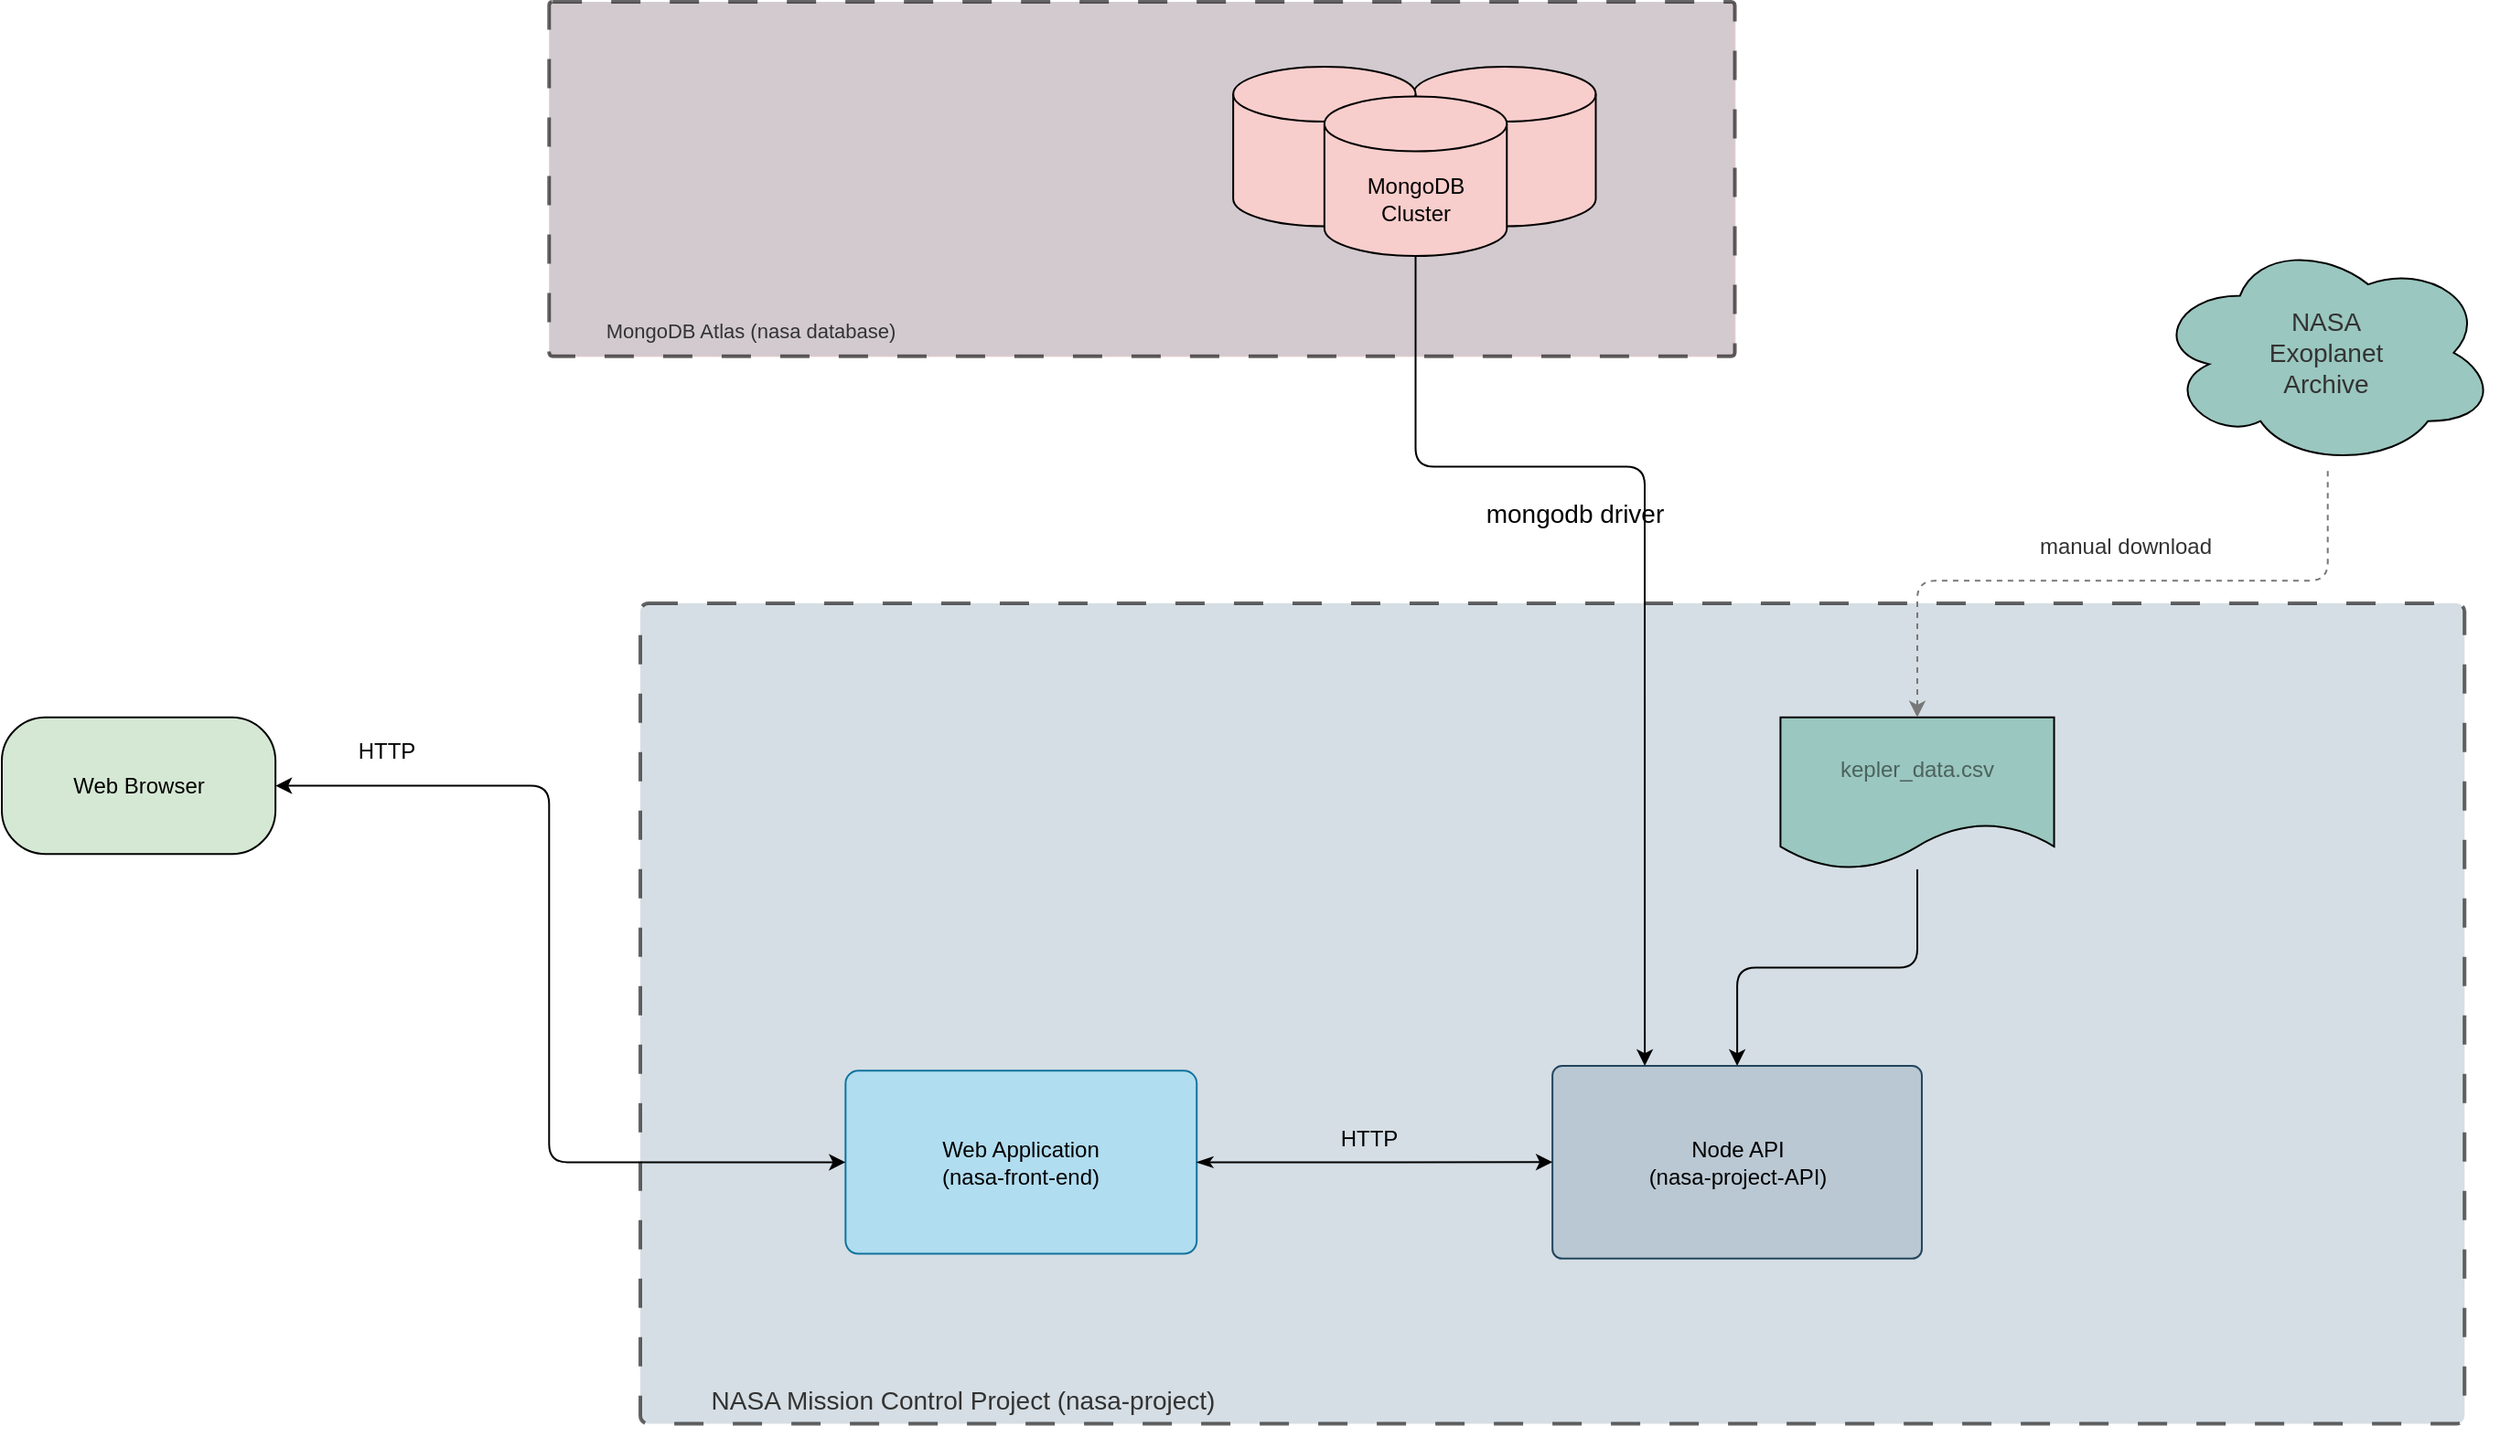 <mxfile version="21.0.6" type="device"><diagram name="Page-1" id="Y1sUBac2ZzzmirDbOUTq"><mxGraphModel dx="3533" dy="2663" grid="1" gridSize="10" guides="1" tooltips="1" connect="1" arrows="1" fold="1" page="1" pageScale="1" pageWidth="827" pageHeight="1169" math="0" shadow="0"><root><mxCell id="0"/><mxCell id="1" parent="0"/><mxCell id="j5U2DszLzhsakEDKjTQy-6" value="" style="rounded=1;whiteSpace=wrap;html=1;dashed=1;strokeWidth=2;fillColor=#bac8d3;strokeColor=#000000;opacity=60;arcSize=1;dashPattern=8 8;" parent="1" vertex="1"><mxGeometry x="-339.003" y="-65.944" width="997.133" height="448.712" as="geometry"/></mxCell><mxCell id="j5U2DszLzhsakEDKjTQy-1" value="Web Application&lt;br&gt;(nasa-front-end)" style="rounded=1;whiteSpace=wrap;html=1;fillColor=#b1ddf0;strokeColor=#10739e;arcSize=7;" parent="1" vertex="1"><mxGeometry x="-226.826" y="189.635" width="191.948" height="100.15" as="geometry"/></mxCell><mxCell id="j5U2DszLzhsakEDKjTQy-2" value="Node API&lt;br&gt;(nasa-project-API)" style="rounded=1;whiteSpace=wrap;html=1;fillColor=#bac8d3;strokeColor=#23445d;arcSize=5;" parent="1" vertex="1"><mxGeometry x="159.563" y="187.03" width="201.92" height="105.348" as="geometry"/></mxCell><mxCell id="j5U2DszLzhsakEDKjTQy-3" style="edgeStyle=orthogonalEdgeStyle;rounded=1;orthogonalLoop=1;jettySize=auto;html=1;startArrow=classicThin;startFill=1;" parent="1" source="j5U2DszLzhsakEDKjTQy-1" target="j5U2DszLzhsakEDKjTQy-2" edge="1"><mxGeometry relative="1" as="geometry"/></mxCell><mxCell id="j5U2DszLzhsakEDKjTQy-4" value="HTTP" style="text;html=1;strokeColor=none;fillColor=none;align=center;verticalAlign=middle;whiteSpace=wrap;rounded=1;" parent="1" vertex="1"><mxGeometry x="22.458" y="208.269" width="74.785" height="37.393" as="geometry"/></mxCell><mxCell id="j5U2DszLzhsakEDKjTQy-7" value="NASA Mission Control Project (nasa-project)" style="text;html=1;strokeColor=none;fillColor=none;align=center;verticalAlign=middle;whiteSpace=wrap;rounded=1;fontSize=14;fontColor=#333333;" parent="1" vertex="1"><mxGeometry x="-336.51" y="351.607" width="348.997" height="37.393" as="geometry"/></mxCell><mxCell id="j5U2DszLzhsakEDKjTQy-9" style="edgeStyle=orthogonalEdgeStyle;rounded=1;orthogonalLoop=1;jettySize=auto;html=1;entryX=0;entryY=0.5;entryDx=0;entryDy=0;startArrow=classic;startFill=1;jumpStyle=sharp;" parent="1" source="j5U2DszLzhsakEDKjTQy-8" target="j5U2DszLzhsakEDKjTQy-1" edge="1"><mxGeometry relative="1" as="geometry"><Array as="points"><mxPoint x="-388.86" y="33.769"/><mxPoint x="-388.86" y="239.429"/></Array></mxGeometry></mxCell><mxCell id="j5U2DszLzhsakEDKjTQy-8" value="Web Browser" style="rounded=1;whiteSpace=wrap;html=1;strokeColor=#000000;strokeWidth=1;arcSize=32;fillColor=#d5e8d4;" parent="1" vertex="1"><mxGeometry x="-688" y="-3.623" width="149.57" height="74.785" as="geometry"/></mxCell><mxCell id="j5U2DszLzhsakEDKjTQy-11" value="HTTP" style="text;html=1;strokeColor=none;fillColor=none;align=center;verticalAlign=middle;whiteSpace=wrap;rounded=1;" parent="1" vertex="1"><mxGeometry x="-514.748" y="-3.623" width="74.785" height="37.393" as="geometry"/></mxCell><mxCell id="j5U2DszLzhsakEDKjTQy-14" style="edgeStyle=orthogonalEdgeStyle;rounded=1;orthogonalLoop=1;jettySize=auto;html=1;fontFamily=Helvetica;fontSize=14;" parent="1" source="j5U2DszLzhsakEDKjTQy-13" target="j5U2DszLzhsakEDKjTQy-2" edge="1"><mxGeometry relative="1" as="geometry"/></mxCell><mxCell id="j5U2DszLzhsakEDKjTQy-13" value="&lt;font face=&quot;Helvetica&quot; style=&quot;font-size: 12px;&quot;&gt;kepler_data.csv&lt;/font&gt;" style="shape=document;whiteSpace=wrap;html=1;boundedLbl=1;rounded=1;hachureGap=4;fontFamily=Architects Daughter;fontSource=https%3A%2F%2Ffonts.googleapis.com%2Fcss%3Ffamily%3DArchitects%2BDaughter;fontSize=12;fillColor=#9AC7BF;fontColor=#000000;textOpacity=50;" parent="1" vertex="1"><mxGeometry x="284.205" y="-3.623" width="149.57" height="83.099" as="geometry"/></mxCell><mxCell id="j5U2DszLzhsakEDKjTQy-15" value="NASA &lt;br style=&quot;font-size: 14px;&quot;&gt;Exoplanet&lt;br style=&quot;font-size: 14px;&quot;&gt;Archive" style="ellipse;shape=cloud;whiteSpace=wrap;html=1;sketch=0;fontFamily=Helvetica;fontSize=14;fillColor=#9AC7BF;fontColor=#333333;" parent="1" vertex="1"><mxGeometry x="488.617" y="-265.372" width="186.963" height="124.642" as="geometry"/></mxCell><mxCell id="j5U2DszLzhsakEDKjTQy-16" value="manual download" style="text;html=1;strokeColor=none;fillColor=none;align=center;verticalAlign=middle;whiteSpace=wrap;rounded=1;fontColor=#333333;" parent="1" vertex="1"><mxGeometry x="408.847" y="-115.801" width="128.381" height="37.393" as="geometry"/></mxCell><mxCell id="j5U2DszLzhsakEDKjTQy-21" style="edgeStyle=orthogonalEdgeStyle;rounded=1;orthogonalLoop=1;jettySize=auto;html=1;entryX=0.509;entryY=0.997;entryDx=0;entryDy=0;startArrow=classic;startFill=1;jumpStyle=sharp;entryPerimeter=0;exitX=0.5;exitY=0;exitDx=0;exitDy=0;endArrow=none;endFill=0;strokeColor=#787878;dashed=1;" parent="1" source="j5U2DszLzhsakEDKjTQy-13" target="j5U2DszLzhsakEDKjTQy-15" edge="1"><mxGeometry relative="1" as="geometry"><mxPoint x="-14.935" y="-290.3" as="sourcePoint"/><mxPoint x="296.669" y="-84.36" as="targetPoint"/><Array as="points"><mxPoint x="358.99" y="-78.409"/><mxPoint x="583.345" y="-78.409"/><mxPoint x="583.345" y="-140.73"/></Array></mxGeometry></mxCell><mxCell id="suBiNp5AlxfFl-KcAe0e-8" value="" style="group;fillColor=#f8cecc;strokeColor=#b85450;strokeWidth=0;" vertex="1" connectable="0" parent="1"><mxGeometry x="-388.86" y="-395" width="648.137" height="193.819" as="geometry"/></mxCell><mxCell id="suBiNp5AlxfFl-KcAe0e-5" value="" style="rounded=1;whiteSpace=wrap;html=1;dashed=1;strokeWidth=2;fillColor=#bac8d3;strokeColor=#000000;opacity=60;arcSize=1;dashPattern=8 8;" vertex="1" parent="suBiNp5AlxfFl-KcAe0e-8"><mxGeometry width="648.137" height="193.819" as="geometry"/></mxCell><mxCell id="suBiNp5AlxfFl-KcAe0e-6" value="MongoDB Atlas (nasa database)" style="text;html=1;strokeColor=none;fillColor=none;align=center;verticalAlign=middle;whiteSpace=wrap;rounded=1;fontSize=11;fontColor=#333333;" vertex="1" parent="suBiNp5AlxfFl-KcAe0e-8"><mxGeometry x="7.106" y="174.188" width="207.075" height="12.464" as="geometry"/></mxCell><mxCell id="suBiNp5AlxfFl-KcAe0e-1" value="" style="shape=cylinder3;whiteSpace=wrap;html=1;boundedLbl=1;backgroundOutline=1;size=15;fillColor=#f8cecc;strokeColor=#000000;" vertex="1" parent="1"><mxGeometry x="83.532" y="-359.477" width="99.713" height="87.25" as="geometry"/></mxCell><mxCell id="suBiNp5AlxfFl-KcAe0e-2" value="" style="shape=cylinder3;whiteSpace=wrap;html=1;boundedLbl=1;backgroundOutline=1;size=15;fillColor=#f8cecc;strokeColor=#000000;" vertex="1" parent="1"><mxGeometry x="-14.935" y="-359.477" width="99.713" height="87.25" as="geometry"/></mxCell><mxCell id="suBiNp5AlxfFl-KcAe0e-10" style="edgeStyle=orthogonalEdgeStyle;rounded=1;orthogonalLoop=1;jettySize=auto;html=1;entryX=0.25;entryY=0;entryDx=0;entryDy=0;" edge="1" parent="1" source="suBiNp5AlxfFl-KcAe0e-3" target="j5U2DszLzhsakEDKjTQy-2"><mxGeometry relative="1" as="geometry"><Array as="points"><mxPoint x="84.778" y="-140.73"/><mxPoint x="210.667" y="-140.73"/></Array></mxGeometry></mxCell><mxCell id="suBiNp5AlxfFl-KcAe0e-3" value="MongoDB &lt;br&gt;Cluster" style="shape=cylinder3;whiteSpace=wrap;html=1;boundedLbl=1;backgroundOutline=1;size=15;fillColor=#f8cecc;strokeColor=#000000;" vertex="1" parent="1"><mxGeometry x="34.922" y="-343.273" width="99.713" height="87.25" as="geometry"/></mxCell><mxCell id="suBiNp5AlxfFl-KcAe0e-11" value="mongodb driver" style="text;html=1;strokeColor=none;fillColor=none;align=center;verticalAlign=middle;whiteSpace=wrap;rounded=0;fontSize=14;" vertex="1" parent="1"><mxGeometry x="97.243" y="-133.251" width="149.57" height="37.393" as="geometry"/></mxCell></root></mxGraphModel></diagram></mxfile>